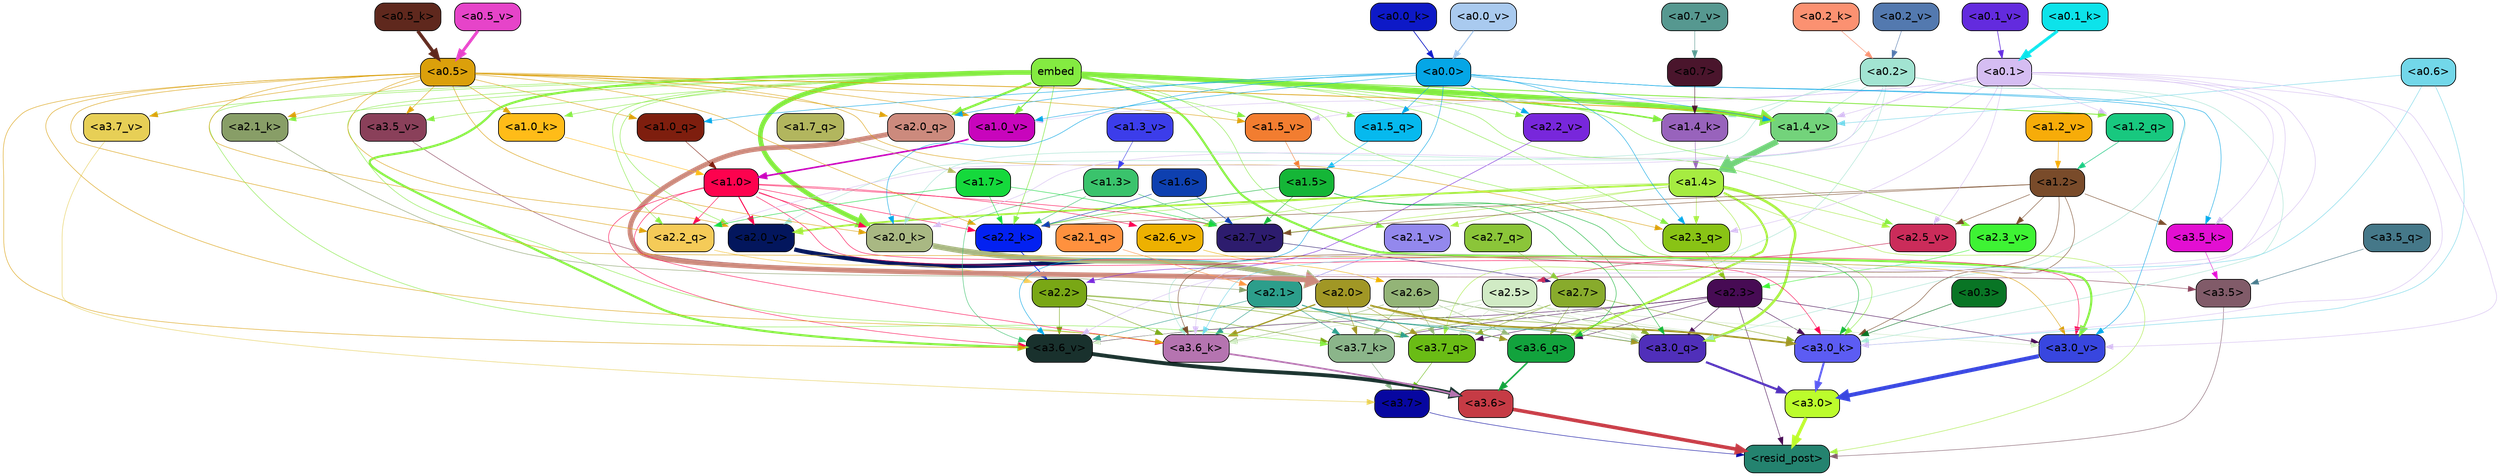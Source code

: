 strict digraph "" {
	graph [bgcolor=transparent,
		layout=dot,
		overlap=false,
		splines=true
	];
	"<a3.7>"	[color=black,
		fillcolor="#0707a0",
		fontname=Helvetica,
		shape=box,
		style="filled, rounded"];
	"<resid_post>"	[color=black,
		fillcolor="#24836f",
		fontname=Helvetica,
		shape=box,
		style="filled, rounded"];
	"<a3.7>" -> "<resid_post>"	[color="#0707a0",
		penwidth=0.6];
	"<a3.6>"	[color=black,
		fillcolor="#c63b45",
		fontname=Helvetica,
		shape=box,
		style="filled, rounded"];
	"<a3.6>" -> "<resid_post>"	[color="#c63b45",
		penwidth=4.646730065345764];
	"<a3.5>"	[color=black,
		fillcolor="#815b69",
		fontname=Helvetica,
		shape=box,
		style="filled, rounded"];
	"<a3.5>" -> "<resid_post>"	[color="#815b69",
		penwidth=0.6];
	"<a3.0>"	[color=black,
		fillcolor="#bcfc2c",
		fontname=Helvetica,
		shape=box,
		style="filled, rounded"];
	"<a3.0>" -> "<resid_post>"	[color="#bcfc2c",
		penwidth=4.323132634162903];
	"<a2.3>"	[color=black,
		fillcolor="#470b54",
		fontname=Helvetica,
		shape=box,
		style="filled, rounded"];
	"<a2.3>" -> "<resid_post>"	[color="#470b54",
		penwidth=0.6];
	"<a3.7_q>"	[color=black,
		fillcolor="#6abc15",
		fontname=Helvetica,
		shape=box,
		style="filled, rounded"];
	"<a2.3>" -> "<a3.7_q>"	[color="#470b54",
		penwidth=0.6];
	"<a3.6_q>"	[color=black,
		fillcolor="#12a33d",
		fontname=Helvetica,
		shape=box,
		style="filled, rounded"];
	"<a2.3>" -> "<a3.6_q>"	[color="#470b54",
		penwidth=0.6];
	"<a3.0_q>"	[color=black,
		fillcolor="#502fba",
		fontname=Helvetica,
		shape=box,
		style="filled, rounded"];
	"<a2.3>" -> "<a3.0_q>"	[color="#470b54",
		penwidth=0.6];
	"<a3.7_k>"	[color=black,
		fillcolor="#8bb58a",
		fontname=Helvetica,
		shape=box,
		style="filled, rounded"];
	"<a2.3>" -> "<a3.7_k>"	[color="#470b54",
		penwidth=0.6];
	"<a3.0_k>"	[color=black,
		fillcolor="#5c5cf3",
		fontname=Helvetica,
		shape=box,
		style="filled, rounded"];
	"<a2.3>" -> "<a3.0_k>"	[color="#470b54",
		penwidth=0.6];
	"<a3.6_v>"	[color=black,
		fillcolor="#19312d",
		fontname=Helvetica,
		shape=box,
		style="filled, rounded"];
	"<a2.3>" -> "<a3.6_v>"	[color="#470b54",
		penwidth=0.6];
	"<a3.0_v>"	[color=black,
		fillcolor="#3846df",
		fontname=Helvetica,
		shape=box,
		style="filled, rounded"];
	"<a2.3>" -> "<a3.0_v>"	[color="#470b54",
		penwidth=0.6];
	"<a1.4>"	[color=black,
		fillcolor="#a6ec41",
		fontname=Helvetica,
		shape=box,
		style="filled, rounded"];
	"<a1.4>" -> "<resid_post>"	[color="#a6ec41",
		penwidth=0.6];
	"<a1.4>" -> "<a3.7_q>"	[color="#a6ec41",
		penwidth=0.6];
	"<a1.4>" -> "<a3.6_q>"	[color="#a6ec41",
		penwidth=2.700703263282776];
	"<a1.4>" -> "<a3.0_q>"	[color="#a6ec41",
		penwidth=3.34255850315094];
	"<a2.3_q>"	[color=black,
		fillcolor="#89c315",
		fontname=Helvetica,
		shape=box,
		style="filled, rounded"];
	"<a1.4>" -> "<a2.3_q>"	[color="#a6ec41",
		penwidth=0.6];
	"<a2.2_k>"	[color=black,
		fillcolor="#0321f1",
		fontname=Helvetica,
		shape=box,
		style="filled, rounded"];
	"<a1.4>" -> "<a2.2_k>"	[color="#a6ec41",
		penwidth=0.6];
	"<a2.7_v>"	[color=black,
		fillcolor="#2d1c6e",
		fontname=Helvetica,
		shape=box,
		style="filled, rounded"];
	"<a1.4>" -> "<a2.7_v>"	[color="#a6ec41",
		penwidth=0.6];
	"<a2.6_v>"	[color=black,
		fillcolor="#edb101",
		fontname=Helvetica,
		shape=box,
		style="filled, rounded"];
	"<a1.4>" -> "<a2.6_v>"	[color="#a6ec41",
		penwidth=0.6];
	"<a2.5_v>"	[color=black,
		fillcolor="#cb2c5a",
		fontname=Helvetica,
		shape=box,
		style="filled, rounded"];
	"<a1.4>" -> "<a2.5_v>"	[color="#a6ec41",
		penwidth=0.6];
	"<a2.1_v>"	[color=black,
		fillcolor="#9388ed",
		fontname=Helvetica,
		shape=box,
		style="filled, rounded"];
	"<a1.4>" -> "<a2.1_v>"	[color="#a6ec41",
		penwidth=0.6];
	"<a2.0_v>"	[color=black,
		fillcolor="#03165d",
		fontname=Helvetica,
		shape=box,
		style="filled, rounded"];
	"<a1.4>" -> "<a2.0_v>"	[color="#a6ec41",
		penwidth=2.387977123260498];
	"<a3.7_q>" -> "<a3.7>"	[color="#6abc15",
		penwidth=0.6];
	"<a3.6_q>" -> "<a3.6>"	[color="#12a33d",
		penwidth=2.03758105635643];
	"<a3.5_q>"	[color=black,
		fillcolor="#457889",
		fontname=Helvetica,
		shape=box,
		style="filled, rounded"];
	"<a3.5_q>" -> "<a3.5>"	[color="#457889",
		penwidth=0.6];
	"<a3.0_q>" -> "<a3.0>"	[color="#502fba",
		penwidth=2.8638100624084473];
	"<a3.7_k>" -> "<a3.7>"	[color="#8bb58a",
		penwidth=0.6];
	"<a3.6_k>"	[color=black,
		fillcolor="#b574b0",
		fontname=Helvetica,
		shape=box,
		style="filled, rounded"];
	"<a3.6_k>" -> "<a3.6>"	[color="#b574b0",
		penwidth=2.174198240041733];
	"<a3.5_k>"	[color=black,
		fillcolor="#e30fd2",
		fontname=Helvetica,
		shape=box,
		style="filled, rounded"];
	"<a3.5_k>" -> "<a3.5>"	[color="#e30fd2",
		penwidth=0.6];
	"<a3.0_k>" -> "<a3.0>"	[color="#5c5cf3",
		penwidth=2.6274144649505615];
	"<a3.7_v>"	[color=black,
		fillcolor="#e7cf56",
		fontname=Helvetica,
		shape=box,
		style="filled, rounded"];
	"<a3.7_v>" -> "<a3.7>"	[color="#e7cf56",
		penwidth=0.6];
	"<a3.6_v>" -> "<a3.6>"	[color="#19312d",
		penwidth=5.002329230308533];
	"<a3.5_v>"	[color=black,
		fillcolor="#8a405a",
		fontname=Helvetica,
		shape=box,
		style="filled, rounded"];
	"<a3.5_v>" -> "<a3.5>"	[color="#8a405a",
		penwidth=0.6];
	"<a3.0_v>" -> "<a3.0>"	[color="#3846df",
		penwidth=5.188832879066467];
	"<a2.7>"	[color=black,
		fillcolor="#88ab2c",
		fontname=Helvetica,
		shape=box,
		style="filled, rounded"];
	"<a2.7>" -> "<a3.7_q>"	[color="#88ab2c",
		penwidth=0.6];
	"<a2.7>" -> "<a3.6_q>"	[color="#88ab2c",
		penwidth=0.6];
	"<a2.7>" -> "<a3.0_q>"	[color="#88ab2c",
		penwidth=0.6];
	"<a2.7>" -> "<a3.7_k>"	[color="#88ab2c",
		penwidth=0.6];
	"<a2.7>" -> "<a3.0_k>"	[color="#88ab2c",
		penwidth=0.6];
	"<a2.6>"	[color=black,
		fillcolor="#93b477",
		fontname=Helvetica,
		shape=box,
		style="filled, rounded"];
	"<a2.6>" -> "<a3.7_q>"	[color="#93b477",
		penwidth=0.6];
	"<a2.6>" -> "<a3.6_q>"	[color="#93b477",
		penwidth=0.6];
	"<a2.6>" -> "<a3.0_q>"	[color="#93b477",
		penwidth=0.6];
	"<a2.6>" -> "<a3.7_k>"	[color="#93b477",
		penwidth=0.6];
	"<a2.6>" -> "<a3.6_k>"	[color="#93b477",
		penwidth=0.6];
	"<a2.6>" -> "<a3.0_k>"	[color="#93b477",
		penwidth=0.6];
	"<a2.5>"	[color=black,
		fillcolor="#d1ebc5",
		fontname=Helvetica,
		shape=box,
		style="filled, rounded"];
	"<a2.5>" -> "<a3.7_q>"	[color="#d1ebc5",
		penwidth=0.6];
	"<a2.5>" -> "<a3.0_q>"	[color="#d1ebc5",
		penwidth=0.6];
	"<a2.5>" -> "<a3.7_k>"	[color="#d1ebc5",
		penwidth=0.6];
	"<a2.5>" -> "<a3.6_k>"	[color="#d1ebc5",
		penwidth=0.6];
	"<a2.5>" -> "<a3.0_k>"	[color="#d1ebc5",
		penwidth=0.6];
	"<a2.5>" -> "<a3.6_v>"	[color="#d1ebc5",
		penwidth=0.6];
	"<a2.5>" -> "<a3.0_v>"	[color="#d1ebc5",
		penwidth=0.6];
	"<a2.2>"	[color=black,
		fillcolor="#79a715",
		fontname=Helvetica,
		shape=box,
		style="filled, rounded"];
	"<a2.2>" -> "<a3.7_q>"	[color="#79a715",
		penwidth=0.6];
	"<a2.2>" -> "<a3.7_k>"	[color="#79a715",
		penwidth=0.6];
	"<a2.2>" -> "<a3.6_k>"	[color="#79a715",
		penwidth=0.6];
	"<a2.2>" -> "<a3.0_k>"	[color="#79a715",
		penwidth=0.6];
	"<a2.2>" -> "<a3.6_v>"	[color="#79a715",
		penwidth=0.6];
	"<a2.1>"	[color=black,
		fillcolor="#2c9e8b",
		fontname=Helvetica,
		shape=box,
		style="filled, rounded"];
	"<a2.1>" -> "<a3.7_q>"	[color="#2c9e8b",
		penwidth=0.6];
	"<a2.1>" -> "<a3.6_q>"	[color="#2c9e8b",
		penwidth=0.6];
	"<a2.1>" -> "<a3.0_q>"	[color="#2c9e8b",
		penwidth=0.6];
	"<a2.1>" -> "<a3.7_k>"	[color="#2c9e8b",
		penwidth=0.6];
	"<a2.1>" -> "<a3.6_k>"	[color="#2c9e8b",
		penwidth=0.6];
	"<a2.1>" -> "<a3.0_k>"	[color="#2c9e8b",
		penwidth=0.6];
	"<a2.1>" -> "<a3.6_v>"	[color="#2c9e8b",
		penwidth=0.6];
	"<a2.0>"	[color=black,
		fillcolor="#a19725",
		fontname=Helvetica,
		shape=box,
		style="filled, rounded"];
	"<a2.0>" -> "<a3.7_q>"	[color="#a19725",
		penwidth=0.6];
	"<a2.0>" -> "<a3.6_q>"	[color="#a19725",
		penwidth=0.6];
	"<a2.0>" -> "<a3.0_q>"	[color="#a19725",
		penwidth=0.6];
	"<a2.0>" -> "<a3.7_k>"	[color="#a19725",
		penwidth=0.6];
	"<a2.0>" -> "<a3.6_k>"	[color="#a19725",
		penwidth=1.6454488784074783];
	"<a2.0>" -> "<a3.0_k>"	[color="#a19725",
		penwidth=2.2218968719244003];
	"<a1.5>"	[color=black,
		fillcolor="#15b637",
		fontname=Helvetica,
		shape=box,
		style="filled, rounded"];
	"<a1.5>" -> "<a3.6_q>"	[color="#15b637",
		penwidth=0.6];
	"<a1.5>" -> "<a3.0_q>"	[color="#15b637",
		penwidth=0.6];
	"<a1.5>" -> "<a3.0_k>"	[color="#15b637",
		penwidth=0.6];
	"<a1.5>" -> "<a2.2_k>"	[color="#15b637",
		penwidth=0.6];
	"<a1.5>" -> "<a2.7_v>"	[color="#15b637",
		penwidth=0.6];
	"<a0.2>"	[color=black,
		fillcolor="#a2e4d2",
		fontname=Helvetica,
		shape=box,
		style="filled, rounded"];
	"<a0.2>" -> "<a3.0_q>"	[color="#a2e4d2",
		penwidth=0.6];
	"<a0.2>" -> "<a3.6_k>"	[color="#a2e4d2",
		penwidth=0.6];
	"<a0.2>" -> "<a3.0_k>"	[color="#a2e4d2",
		penwidth=0.6];
	"<a2.0_k>"	[color=black,
		fillcolor="#a9b883",
		fontname=Helvetica,
		shape=box,
		style="filled, rounded"];
	"<a0.2>" -> "<a2.0_k>"	[color="#a2e4d2",
		penwidth=0.6];
	"<a0.2>" -> "<a2.0_v>"	[color="#a2e4d2",
		penwidth=0.6];
	"<a1.4_k>"	[color=black,
		fillcolor="#9863bc",
		fontname=Helvetica,
		shape=box,
		style="filled, rounded"];
	"<a0.2>" -> "<a1.4_k>"	[color="#a2e4d2",
		penwidth=0.6];
	"<a1.4_v>"	[color=black,
		fillcolor="#73d37b",
		fontname=Helvetica,
		shape=box,
		style="filled, rounded"];
	"<a0.2>" -> "<a1.4_v>"	[color="#a2e4d2",
		penwidth=0.6];
	embed	[color=black,
		fillcolor="#84eb41",
		fontname=Helvetica,
		shape=box,
		style="filled, rounded"];
	embed -> "<a3.7_k>"	[color="#84eb41",
		penwidth=0.6];
	embed -> "<a3.6_k>"	[color="#84eb41",
		penwidth=0.6];
	embed -> "<a3.0_k>"	[color="#84eb41",
		penwidth=0.6];
	embed -> "<a3.7_v>"	[color="#84eb41",
		penwidth=0.6];
	embed -> "<a3.6_v>"	[color="#84eb41",
		penwidth=2.8301228284835815];
	embed -> "<a3.5_v>"	[color="#84eb41",
		penwidth=0.6];
	embed -> "<a3.0_v>"	[color="#84eb41",
		penwidth=2.7660785913467407];
	embed -> "<a2.3_q>"	[color="#84eb41",
		penwidth=0.6];
	"<a2.2_q>"	[color=black,
		fillcolor="#f5cb58",
		fontname=Helvetica,
		shape=box,
		style="filled, rounded"];
	embed -> "<a2.2_q>"	[color="#84eb41",
		penwidth=0.6];
	"<a2.0_q>"	[color=black,
		fillcolor="#cc8a7d",
		fontname=Helvetica,
		shape=box,
		style="filled, rounded"];
	embed -> "<a2.0_q>"	[color="#84eb41",
		penwidth=2.918822765350342];
	embed -> "<a2.2_k>"	[color="#84eb41",
		penwidth=0.7099294662475586];
	"<a2.1_k>"	[color=black,
		fillcolor="#889e67",
		fontname=Helvetica,
		shape=box,
		style="filled, rounded"];
	embed -> "<a2.1_k>"	[color="#84eb41",
		penwidth=0.6];
	embed -> "<a2.0_k>"	[color="#84eb41",
		penwidth=6.075345039367676];
	embed -> "<a2.5_v>"	[color="#84eb41",
		penwidth=0.6];
	"<a2.3_v>"	[color=black,
		fillcolor="#3ef334",
		fontname=Helvetica,
		shape=box,
		style="filled, rounded"];
	embed -> "<a2.3_v>"	[color="#84eb41",
		penwidth=0.6];
	"<a2.2_v>"	[color=black,
		fillcolor="#7827db",
		fontname=Helvetica,
		shape=box,
		style="filled, rounded"];
	embed -> "<a2.2_v>"	[color="#84eb41",
		penwidth=0.6909599304199219];
	embed -> "<a2.1_v>"	[color="#84eb41",
		penwidth=0.6];
	embed -> "<a2.0_v>"	[color="#84eb41",
		penwidth=0.6];
	"<a1.5_q>"	[color=black,
		fillcolor="#06b9ee",
		fontname=Helvetica,
		shape=box,
		style="filled, rounded"];
	embed -> "<a1.5_q>"	[color="#84eb41",
		penwidth=0.6];
	"<a1.2_q>"	[color=black,
		fillcolor="#18c87f",
		fontname=Helvetica,
		shape=box,
		style="filled, rounded"];
	embed -> "<a1.2_q>"	[color="#84eb41",
		penwidth=1.1075286865234375];
	embed -> "<a1.4_k>"	[color="#84eb41",
		penwidth=2.043105125427246];
	"<a1.0_k>"	[color=black,
		fillcolor="#ffbc18",
		fontname=Helvetica,
		shape=box,
		style="filled, rounded"];
	embed -> "<a1.0_k>"	[color="#84eb41",
		penwidth=0.6];
	"<a1.5_v>"	[color=black,
		fillcolor="#f27d30",
		fontname=Helvetica,
		shape=box,
		style="filled, rounded"];
	embed -> "<a1.5_v>"	[color="#84eb41",
		penwidth=0.6];
	embed -> "<a1.4_v>"	[color="#84eb41",
		penwidth=6.46385931968689];
	"<a1.0_v>"	[color=black,
		fillcolor="#c805bc",
		fontname=Helvetica,
		shape=box,
		style="filled, rounded"];
	embed -> "<a1.0_v>"	[color="#84eb41",
		penwidth=1.273291826248169];
	"<a1.2>"	[color=black,
		fillcolor="#794b2a",
		fontname=Helvetica,
		shape=box,
		style="filled, rounded"];
	"<a1.2>" -> "<a3.6_k>"	[color="#794b2a",
		penwidth=0.6];
	"<a1.2>" -> "<a3.5_k>"	[color="#794b2a",
		penwidth=0.6];
	"<a1.2>" -> "<a3.0_k>"	[color="#794b2a",
		penwidth=0.6];
	"<a1.2>" -> "<a2.2_k>"	[color="#794b2a",
		penwidth=0.6];
	"<a1.2>" -> "<a2.7_v>"	[color="#794b2a",
		penwidth=0.6];
	"<a1.2>" -> "<a2.5_v>"	[color="#794b2a",
		penwidth=0.6];
	"<a1.2>" -> "<a2.3_v>"	[color="#794b2a",
		penwidth=0.6];
	"<a1.0>"	[color=black,
		fillcolor="#fd024e",
		fontname=Helvetica,
		shape=box,
		style="filled, rounded"];
	"<a1.0>" -> "<a3.6_k>"	[color="#fd024e",
		penwidth=0.6];
	"<a1.0>" -> "<a3.0_k>"	[color="#fd024e",
		penwidth=0.6];
	"<a1.0>" -> "<a3.6_v>"	[color="#fd024e",
		penwidth=0.6];
	"<a1.0>" -> "<a3.0_v>"	[color="#fd024e",
		penwidth=0.6];
	"<a1.0>" -> "<a2.2_q>"	[color="#fd024e",
		penwidth=0.6];
	"<a1.0>" -> "<a2.2_k>"	[color="#fd024e",
		penwidth=0.6];
	"<a1.0>" -> "<a2.0_k>"	[color="#fd024e",
		penwidth=0.6];
	"<a1.0>" -> "<a2.7_v>"	[color="#fd024e",
		penwidth=0.6];
	"<a1.0>" -> "<a2.6_v>"	[color="#fd024e",
		penwidth=0.6];
	"<a1.0>" -> "<a2.0_v>"	[color="#fd024e",
		penwidth=1.2435333728790283];
	"<a0.6>"	[color=black,
		fillcolor="#72d7e9",
		fontname=Helvetica,
		shape=box,
		style="filled, rounded"];
	"<a0.6>" -> "<a3.6_k>"	[color="#72d7e9",
		penwidth=0.6];
	"<a0.6>" -> "<a3.0_k>"	[color="#72d7e9",
		penwidth=0.6];
	"<a0.6>" -> "<a1.4_v>"	[color="#72d7e9",
		penwidth=0.6];
	"<a0.5>"	[color=black,
		fillcolor="#dba00b",
		fontname=Helvetica,
		shape=box,
		style="filled, rounded"];
	"<a0.5>" -> "<a3.6_k>"	[color="#dba00b",
		penwidth=0.6];
	"<a0.5>" -> "<a3.7_v>"	[color="#dba00b",
		penwidth=0.6];
	"<a0.5>" -> "<a3.6_v>"	[color="#dba00b",
		penwidth=0.6];
	"<a0.5>" -> "<a3.5_v>"	[color="#dba00b",
		penwidth=0.6];
	"<a0.5>" -> "<a3.0_v>"	[color="#dba00b",
		penwidth=0.6124261617660522];
	"<a0.5>" -> "<a2.3_q>"	[color="#dba00b",
		penwidth=0.6];
	"<a0.5>" -> "<a2.2_q>"	[color="#dba00b",
		penwidth=0.6];
	"<a0.5>" -> "<a2.0_q>"	[color="#dba00b",
		penwidth=0.6];
	"<a0.5>" -> "<a2.2_k>"	[color="#dba00b",
		penwidth=0.6];
	"<a0.5>" -> "<a2.1_k>"	[color="#dba00b",
		penwidth=0.6];
	"<a0.5>" -> "<a2.0_k>"	[color="#dba00b",
		penwidth=0.6112704277038574];
	"<a0.5>" -> "<a2.0_v>"	[color="#dba00b",
		penwidth=0.6];
	"<a1.0_q>"	[color=black,
		fillcolor="#7e1e0e",
		fontname=Helvetica,
		shape=box,
		style="filled, rounded"];
	"<a0.5>" -> "<a1.0_q>"	[color="#dba00b",
		penwidth=0.6];
	"<a0.5>" -> "<a1.0_k>"	[color="#dba00b",
		penwidth=0.6];
	"<a0.5>" -> "<a1.5_v>"	[color="#dba00b",
		penwidth=0.6];
	"<a0.5>" -> "<a1.4_v>"	[color="#dba00b",
		penwidth=0.9145197868347168];
	"<a0.5>" -> "<a1.0_v>"	[color="#dba00b",
		penwidth=0.6];
	"<a0.1>"	[color=black,
		fillcolor="#d5bdf2",
		fontname=Helvetica,
		shape=box,
		style="filled, rounded"];
	"<a0.1>" -> "<a3.6_k>"	[color="#d5bdf2",
		penwidth=0.6];
	"<a0.1>" -> "<a3.5_k>"	[color="#d5bdf2",
		penwidth=0.6];
	"<a0.1>" -> "<a3.0_k>"	[color="#d5bdf2",
		penwidth=0.6];
	"<a0.1>" -> "<a3.6_v>"	[color="#d5bdf2",
		penwidth=0.6];
	"<a0.1>" -> "<a3.0_v>"	[color="#d5bdf2",
		penwidth=0.6];
	"<a0.1>" -> "<a2.3_q>"	[color="#d5bdf2",
		penwidth=0.6];
	"<a0.1>" -> "<a2.2_q>"	[color="#d5bdf2",
		penwidth=0.6];
	"<a0.1>" -> "<a2.0_k>"	[color="#d5bdf2",
		penwidth=0.6];
	"<a0.1>" -> "<a2.5_v>"	[color="#d5bdf2",
		penwidth=0.6];
	"<a0.1>" -> "<a1.2_q>"	[color="#d5bdf2",
		penwidth=0.6];
	"<a0.1>" -> "<a1.5_v>"	[color="#d5bdf2",
		penwidth=0.6];
	"<a0.1>" -> "<a1.4_v>"	[color="#d5bdf2",
		penwidth=0.6];
	"<a0.1>" -> "<a1.0_v>"	[color="#d5bdf2",
		penwidth=0.6];
	"<a0.0>"	[color=black,
		fillcolor="#05a6e6",
		fontname=Helvetica,
		shape=box,
		style="filled, rounded"];
	"<a0.0>" -> "<a3.5_k>"	[color="#05a6e6",
		penwidth=0.6];
	"<a0.0>" -> "<a3.6_v>"	[color="#05a6e6",
		penwidth=0.6];
	"<a0.0>" -> "<a3.0_v>"	[color="#05a6e6",
		penwidth=0.6];
	"<a0.0>" -> "<a2.3_q>"	[color="#05a6e6",
		penwidth=0.6];
	"<a0.0>" -> "<a2.0_q>"	[color="#05a6e6",
		penwidth=0.6];
	"<a0.0>" -> "<a2.0_k>"	[color="#05a6e6",
		penwidth=0.6];
	"<a0.0>" -> "<a2.2_v>"	[color="#05a6e6",
		penwidth=0.6];
	"<a0.0>" -> "<a1.5_q>"	[color="#05a6e6",
		penwidth=0.6];
	"<a0.0>" -> "<a1.0_q>"	[color="#05a6e6",
		penwidth=0.6];
	"<a0.0>" -> "<a1.4_v>"	[color="#05a6e6",
		penwidth=0.6];
	"<a0.0>" -> "<a1.0_v>"	[color="#05a6e6",
		penwidth=0.6];
	"<a0.3>"	[color=black,
		fillcolor="#097525",
		fontname=Helvetica,
		shape=box,
		style="filled, rounded"];
	"<a0.3>" -> "<a3.0_k>"	[color="#097525",
		penwidth=0.6];
	"<a1.3>"	[color=black,
		fillcolor="#3ac36c",
		fontname=Helvetica,
		shape=box,
		style="filled, rounded"];
	"<a1.3>" -> "<a3.6_v>"	[color="#3ac36c",
		penwidth=0.6];
	"<a1.3>" -> "<a2.2_k>"	[color="#3ac36c",
		penwidth=0.6];
	"<a1.3>" -> "<a2.7_v>"	[color="#3ac36c",
		penwidth=0.6];
	"<a2.7_q>"	[color=black,
		fillcolor="#8bc539",
		fontname=Helvetica,
		shape=box,
		style="filled, rounded"];
	"<a2.7_q>" -> "<a2.7>"	[color="#8bc539",
		penwidth=0.6];
	"<a2.3_q>" -> "<a2.3>"	[color="#89c315",
		penwidth=0.6];
	"<a2.2_q>" -> "<a2.2>"	[color="#f5cb58",
		penwidth=0.8114519119262695];
	"<a2.1_q>"	[color=black,
		fillcolor="#ff913e",
		fontname=Helvetica,
		shape=box,
		style="filled, rounded"];
	"<a2.1_q>" -> "<a2.1>"	[color="#ff913e",
		penwidth=0.6];
	"<a2.0_q>" -> "<a2.0>"	[color="#cc8a7d",
		penwidth=6.2323237657547];
	"<a2.2_k>" -> "<a2.2>"	[color="#0321f1",
		penwidth=0.9331893920898438];
	"<a2.1_k>" -> "<a2.1>"	[color="#889e67",
		penwidth=0.6];
	"<a2.0_k>" -> "<a2.0>"	[color="#a9b883",
		penwidth=7.158664226531982];
	"<a2.7_v>" -> "<a2.7>"	[color="#2d1c6e",
		penwidth=0.6];
	"<a2.6_v>" -> "<a2.6>"	[color="#edb101",
		penwidth=0.6];
	"<a2.5_v>" -> "<a2.5>"	[color="#cb2c5a",
		penwidth=0.6657319068908691];
	"<a2.3_v>" -> "<a2.3>"	[color="#3ef334",
		penwidth=0.6];
	"<a2.2_v>" -> "<a2.2>"	[color="#7827db",
		penwidth=0.6];
	"<a2.1_v>" -> "<a2.1>"	[color="#9388ed",
		penwidth=0.6];
	"<a2.0_v>" -> "<a2.0>"	[color="#03165d",
		penwidth=5.380099236965179];
	"<a1.7>"	[color=black,
		fillcolor="#15d93c",
		fontname=Helvetica,
		shape=box,
		style="filled, rounded"];
	"<a1.7>" -> "<a2.2_q>"	[color="#15d93c",
		penwidth=0.6];
	"<a1.7>" -> "<a2.2_k>"	[color="#15d93c",
		penwidth=0.6];
	"<a1.7>" -> "<a2.7_v>"	[color="#15d93c",
		penwidth=0.6];
	"<a1.6>"	[color=black,
		fillcolor="#0e40b0",
		fontname=Helvetica,
		shape=box,
		style="filled, rounded"];
	"<a1.6>" -> "<a2.2_k>"	[color="#0e40b0",
		penwidth=0.6];
	"<a1.6>" -> "<a2.7_v>"	[color="#0e40b0",
		penwidth=0.6];
	"<a1.7_q>"	[color=black,
		fillcolor="#b2b65e",
		fontname=Helvetica,
		shape=box,
		style="filled, rounded"];
	"<a1.7_q>" -> "<a1.7>"	[color="#b2b65e",
		penwidth=0.6];
	"<a1.5_q>" -> "<a1.5>"	[color="#06b9ee",
		penwidth=0.6];
	"<a1.2_q>" -> "<a1.2>"	[color="#18c87f",
		penwidth=0.6965713500976562];
	"<a1.0_q>" -> "<a1.0>"	[color="#7e1e0e",
		penwidth=0.6];
	"<a1.4_k>" -> "<a1.4>"	[color="#9863bc",
		penwidth=0.6];
	"<a1.0_k>" -> "<a1.0>"	[color="#ffbc18",
		penwidth=0.6];
	"<a1.5_v>" -> "<a1.5>"	[color="#f27d30",
		penwidth=0.6];
	"<a1.4_v>" -> "<a1.4>"	[color="#73d37b",
		penwidth=7.649995803833008];
	"<a1.3_v>"	[color=black,
		fillcolor="#3c3dea",
		fontname=Helvetica,
		shape=box,
		style="filled, rounded"];
	"<a1.3_v>" -> "<a1.3>"	[color="#3c3dea",
		penwidth=0.6];
	"<a1.2_v>"	[color=black,
		fillcolor="#f7ac09",
		fontname=Helvetica,
		shape=box,
		style="filled, rounded"];
	"<a1.2_v>" -> "<a1.2>"	[color="#f7ac09",
		penwidth=0.6];
	"<a1.0_v>" -> "<a1.0>"	[color="#c805bc",
		penwidth=2.050852060317993];
	"<a0.7>"	[color=black,
		fillcolor="#4a152c",
		fontname=Helvetica,
		shape=box,
		style="filled, rounded"];
	"<a0.7>" -> "<a1.4_k>"	[color="#4a152c",
		penwidth=0.6];
	"<a0.5_k>"	[color=black,
		fillcolor="#5f281d",
		fontname=Helvetica,
		shape=box,
		style="filled, rounded"];
	"<a0.5_k>" -> "<a0.5>"	[color="#5f281d",
		penwidth=4.382697105407715];
	"<a0.2_k>"	[color=black,
		fillcolor="#fb9171",
		fontname=Helvetica,
		shape=box,
		style="filled, rounded"];
	"<a0.2_k>" -> "<a0.2>"	[color="#fb9171",
		penwidth=0.6394491195678711];
	"<a0.1_k>"	[color=black,
		fillcolor="#0de3ea",
		fontname=Helvetica,
		shape=box,
		style="filled, rounded"];
	"<a0.1_k>" -> "<a0.1>"	[color="#0de3ea",
		penwidth=3.9428932666778564];
	"<a0.0_k>"	[color=black,
		fillcolor="#0d19c7",
		fontname=Helvetica,
		shape=box,
		style="filled, rounded"];
	"<a0.0_k>" -> "<a0.0>"	[color="#0d19c7",
		penwidth=0.9280776977539062];
	"<a0.7_v>"	[color=black,
		fillcolor="#569890",
		fontname=Helvetica,
		shape=box,
		style="filled, rounded"];
	"<a0.7_v>" -> "<a0.7>"	[color="#569890",
		penwidth=0.6];
	"<a0.5_v>"	[color=black,
		fillcolor="#e644c9",
		fontname=Helvetica,
		shape=box,
		style="filled, rounded"];
	"<a0.5_v>" -> "<a0.5>"	[color="#e644c9",
		penwidth=3.8846328258514404];
	"<a0.2_v>"	[color=black,
		fillcolor="#5379af",
		fontname=Helvetica,
		shape=box,
		style="filled, rounded"];
	"<a0.2_v>" -> "<a0.2>"	[color="#5379af",
		penwidth=0.6];
	"<a0.1_v>"	[color=black,
		fillcolor="#632bde",
		fontname=Helvetica,
		shape=box,
		style="filled, rounded"];
	"<a0.1_v>" -> "<a0.1>"	[color="#632bde",
		penwidth=0.8284716606140137];
	"<a0.0_v>"	[color=black,
		fillcolor="#a9caef",
		fontname=Helvetica,
		shape=box,
		style="filled, rounded"];
	"<a0.0_v>" -> "<a0.0>"	[color="#a9caef",
		penwidth=1.44976806640625];
}
